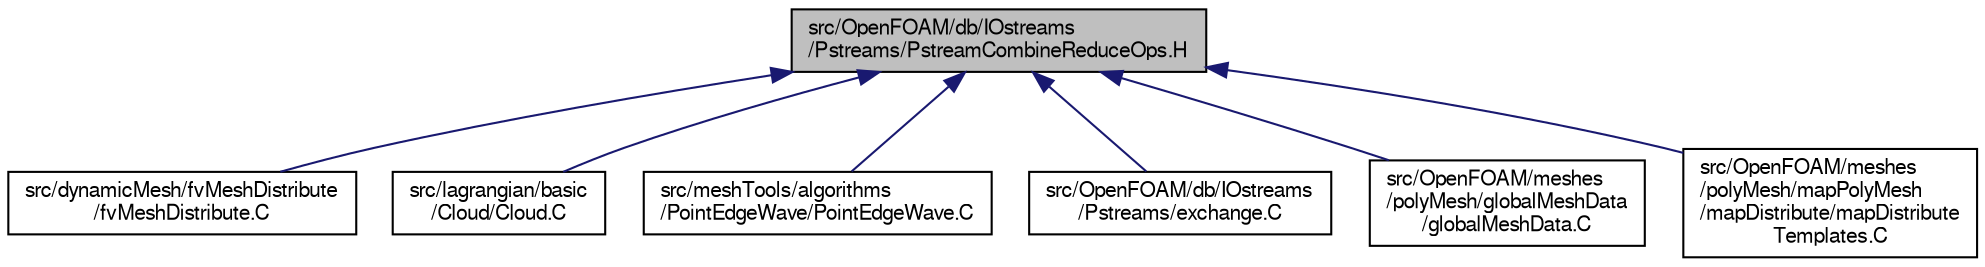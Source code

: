 digraph "src/OpenFOAM/db/IOstreams/Pstreams/PstreamCombineReduceOps.H"
{
  bgcolor="transparent";
  edge [fontname="FreeSans",fontsize="10",labelfontname="FreeSans",labelfontsize="10"];
  node [fontname="FreeSans",fontsize="10",shape=record];
  Node70 [label="src/OpenFOAM/db/IOstreams\l/Pstreams/PstreamCombineReduceOps.H",height=0.2,width=0.4,color="black", fillcolor="grey75", style="filled", fontcolor="black"];
  Node70 -> Node71 [dir="back",color="midnightblue",fontsize="10",style="solid",fontname="FreeSans"];
  Node71 [label="src/dynamicMesh/fvMeshDistribute\l/fvMeshDistribute.C",height=0.2,width=0.4,color="black",URL="$a00416.html"];
  Node70 -> Node72 [dir="back",color="midnightblue",fontsize="10",style="solid",fontname="FreeSans"];
  Node72 [label="src/lagrangian/basic\l/Cloud/Cloud.C",height=0.2,width=0.4,color="black",URL="$a04844.html"];
  Node70 -> Node73 [dir="back",color="midnightblue",fontsize="10",style="solid",fontname="FreeSans"];
  Node73 [label="src/meshTools/algorithms\l/PointEdgeWave/PointEdgeWave.C",height=0.2,width=0.4,color="black",URL="$a07229.html"];
  Node70 -> Node74 [dir="back",color="midnightblue",fontsize="10",style="solid",fontname="FreeSans"];
  Node74 [label="src/OpenFOAM/db/IOstreams\l/Pstreams/exchange.C",height=0.2,width=0.4,color="black",URL="$a09110.html",tooltip="Exchange data. "];
  Node70 -> Node75 [dir="back",color="midnightblue",fontsize="10",style="solid",fontname="FreeSans"];
  Node75 [label="src/OpenFOAM/meshes\l/polyMesh/globalMeshData\l/globalMeshData.C",height=0.2,width=0.4,color="black",URL="$a11531.html"];
  Node70 -> Node76 [dir="back",color="midnightblue",fontsize="10",style="solid",fontname="FreeSans"];
  Node76 [label="src/OpenFOAM/meshes\l/polyMesh/mapPolyMesh\l/mapDistribute/mapDistribute\lTemplates.C",height=0.2,width=0.4,color="black",URL="$a11588.html"];
}
